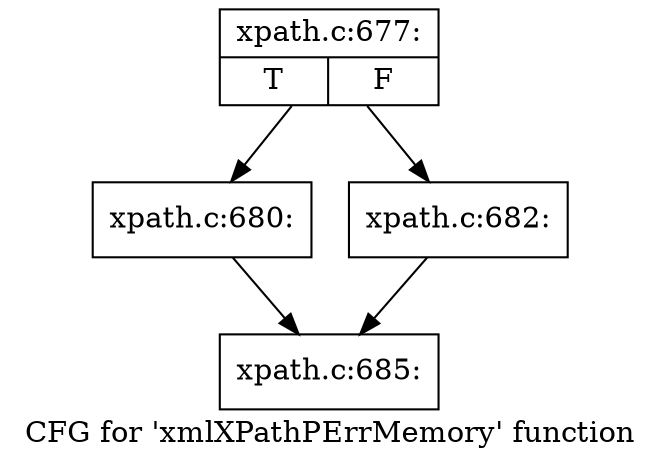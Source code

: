 digraph "CFG for 'xmlXPathPErrMemory' function" {
	label="CFG for 'xmlXPathPErrMemory' function";

	Node0x4f9f8d0 [shape=record,label="{xpath.c:677:|{<s0>T|<s1>F}}"];
	Node0x4f9f8d0 -> Node0x4fa3590;
	Node0x4f9f8d0 -> Node0x4b74af0;
	Node0x4fa3590 [shape=record,label="{xpath.c:680:}"];
	Node0x4fa3590 -> Node0x4fa35e0;
	Node0x4b74af0 [shape=record,label="{xpath.c:682:}"];
	Node0x4b74af0 -> Node0x4fa35e0;
	Node0x4fa35e0 [shape=record,label="{xpath.c:685:}"];
}
